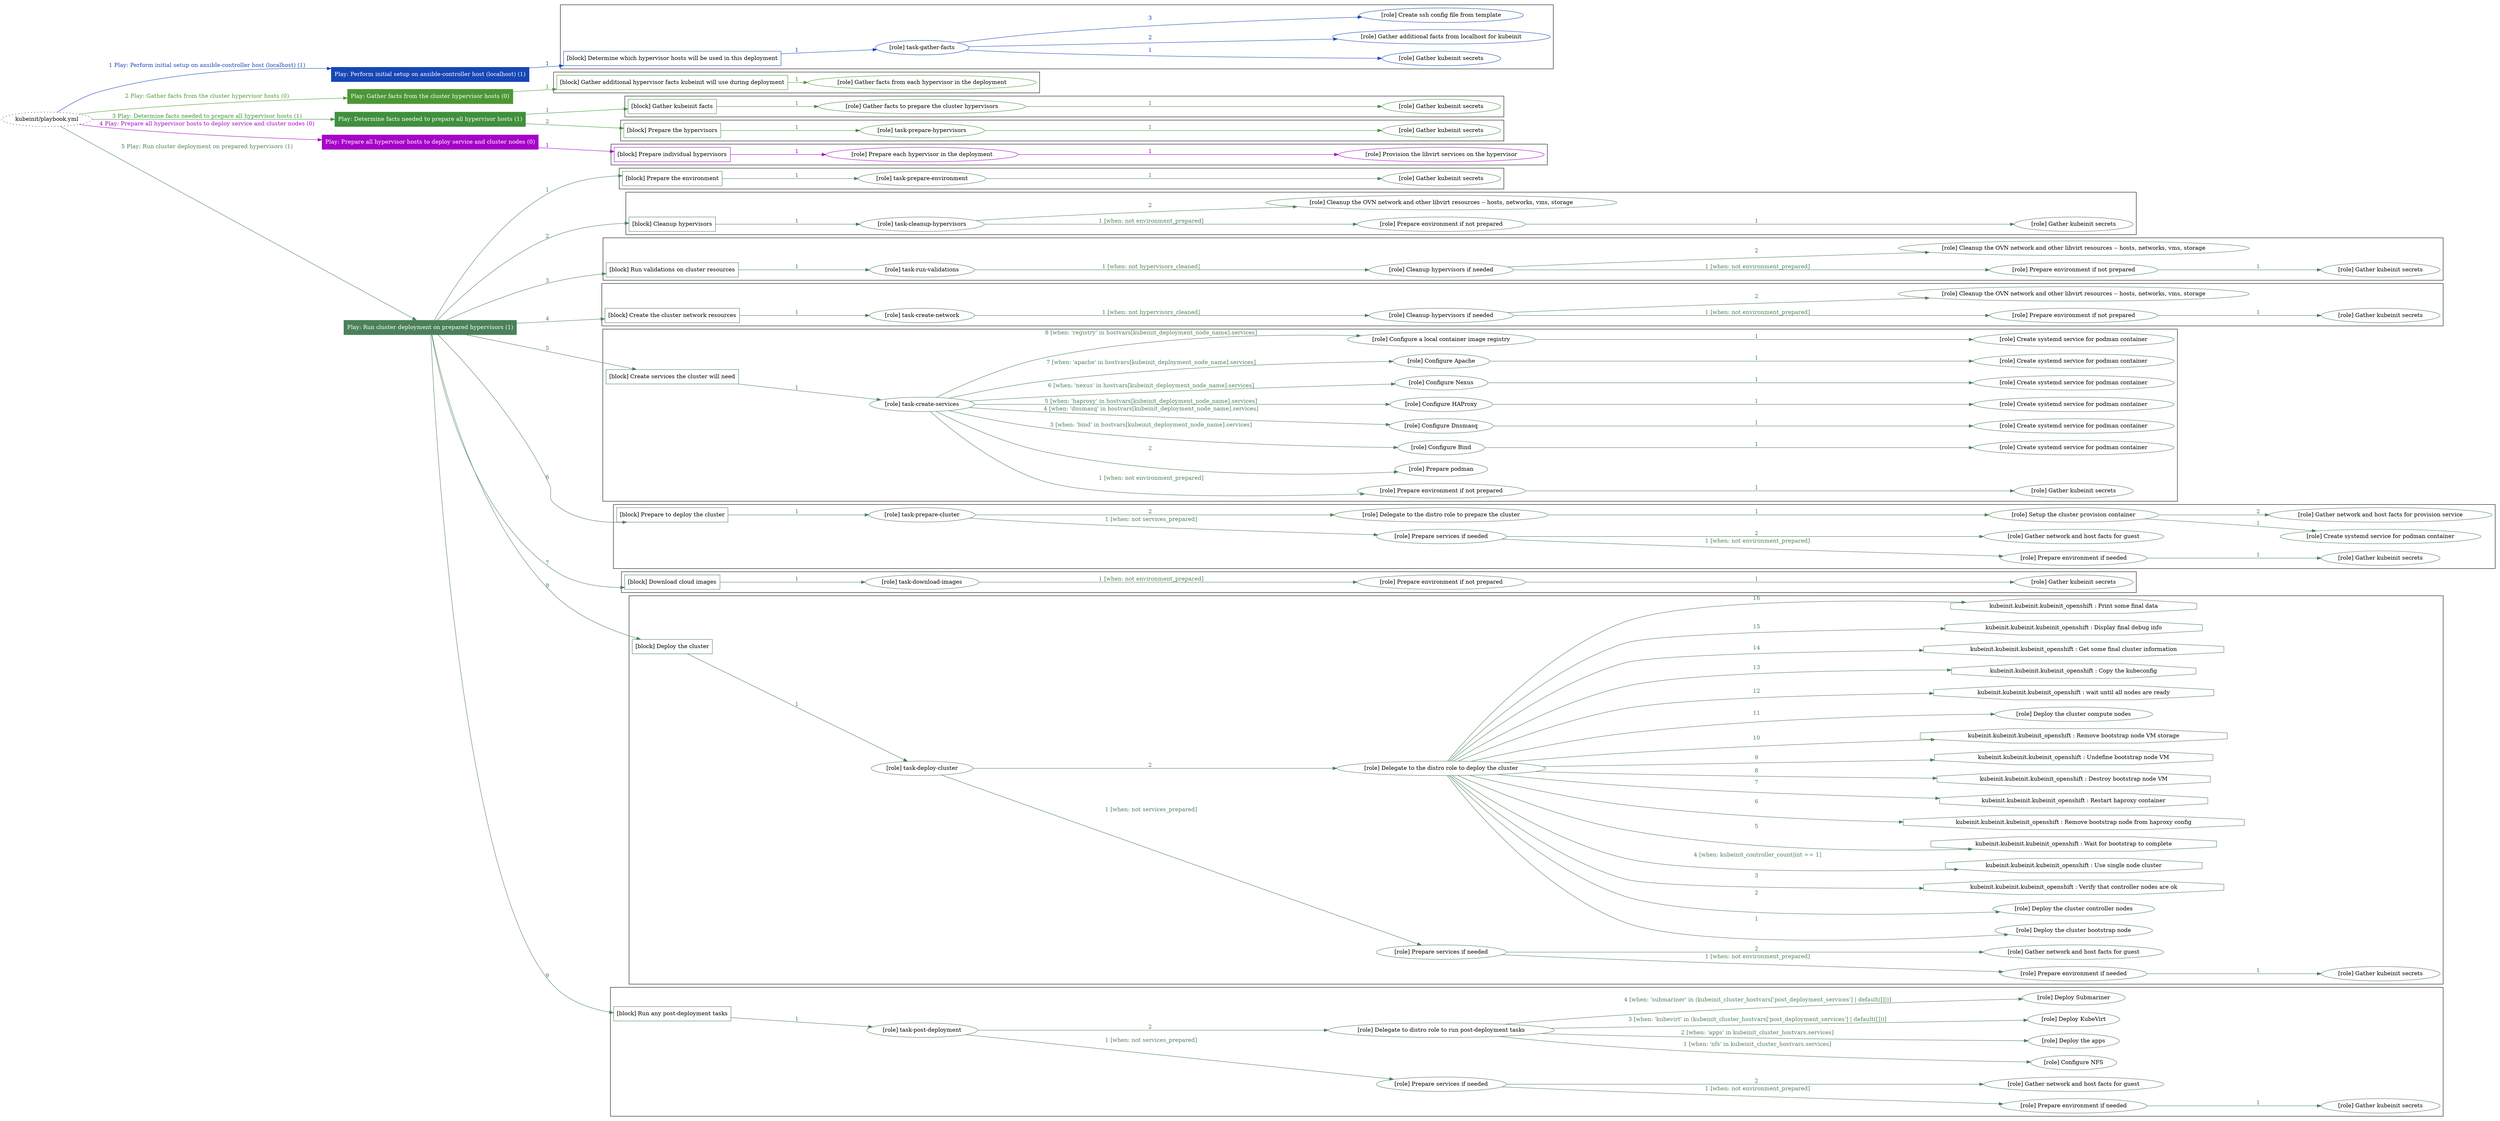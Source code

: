 digraph {
	graph [concentrate=true ordering=in rankdir=LR ratio=fill]
	edge [esep=5 sep=10]
	"kubeinit/playbook.yml" [URL="/home/runner/work/kubeinit/kubeinit/kubeinit/playbook.yml" id=playbook_614e4980 style=dotted]
	"kubeinit/playbook.yml" -> play_a4003713 [label="1 Play: Perform initial setup on ansible-controller host (localhost) (1)" color="#1647b6" fontcolor="#1647b6" id=edge_play_a4003713 labeltooltip="1 Play: Perform initial setup on ansible-controller host (localhost) (1)" tooltip="1 Play: Perform initial setup on ansible-controller host (localhost) (1)"]
	subgraph "Play: Perform initial setup on ansible-controller host (localhost) (1)" {
		play_a4003713 [label="Play: Perform initial setup on ansible-controller host (localhost) (1)" URL="/home/runner/work/kubeinit/kubeinit/kubeinit/playbook.yml" color="#1647b6" fontcolor="#ffffff" id=play_a4003713 shape=box style=filled tooltip=localhost]
		play_a4003713 -> block_942c21a1 [label=1 color="#1647b6" fontcolor="#1647b6" id=edge_block_942c21a1 labeltooltip=1 tooltip=1]
		subgraph cluster_block_942c21a1 {
			block_942c21a1 [label="[block] Determine which hypervisor hosts will be used in this deployment" URL="/home/runner/work/kubeinit/kubeinit/kubeinit/playbook.yml" color="#1647b6" id=block_942c21a1 labeltooltip="Determine which hypervisor hosts will be used in this deployment" shape=box tooltip="Determine which hypervisor hosts will be used in this deployment"]
			block_942c21a1 -> role_7b5be6fb [label="1 " color="#1647b6" fontcolor="#1647b6" id=edge_role_7b5be6fb labeltooltip="1 " tooltip="1 "]
			subgraph "task-gather-facts" {
				role_7b5be6fb [label="[role] task-gather-facts" URL="/home/runner/work/kubeinit/kubeinit/kubeinit/playbook.yml" color="#1647b6" id=role_7b5be6fb tooltip="task-gather-facts"]
				role_7b5be6fb -> role_88fcfc8d [label="1 " color="#1647b6" fontcolor="#1647b6" id=edge_role_88fcfc8d labeltooltip="1 " tooltip="1 "]
				subgraph "Gather kubeinit secrets" {
					role_88fcfc8d [label="[role] Gather kubeinit secrets" URL="/home/runner/.ansible/collections/ansible_collections/kubeinit/kubeinit/roles/kubeinit_prepare/tasks/build_hypervisors_group.yml" color="#1647b6" id=role_88fcfc8d tooltip="Gather kubeinit secrets"]
				}
				role_7b5be6fb -> role_fbfd7319 [label="2 " color="#1647b6" fontcolor="#1647b6" id=edge_role_fbfd7319 labeltooltip="2 " tooltip="2 "]
				subgraph "Gather additional facts from localhost for kubeinit" {
					role_fbfd7319 [label="[role] Gather additional facts from localhost for kubeinit" URL="/home/runner/.ansible/collections/ansible_collections/kubeinit/kubeinit/roles/kubeinit_prepare/tasks/build_hypervisors_group.yml" color="#1647b6" id=role_fbfd7319 tooltip="Gather additional facts from localhost for kubeinit"]
				}
				role_7b5be6fb -> role_6c9476dc [label="3 " color="#1647b6" fontcolor="#1647b6" id=edge_role_6c9476dc labeltooltip="3 " tooltip="3 "]
				subgraph "Create ssh config file from template" {
					role_6c9476dc [label="[role] Create ssh config file from template" URL="/home/runner/.ansible/collections/ansible_collections/kubeinit/kubeinit/roles/kubeinit_prepare/tasks/build_hypervisors_group.yml" color="#1647b6" id=role_6c9476dc tooltip="Create ssh config file from template"]
				}
			}
		}
	}
	"kubeinit/playbook.yml" -> play_392a6feb [label="2 Play: Gather facts from the cluster hypervisor hosts (0)" color="#4c9735" fontcolor="#4c9735" id=edge_play_392a6feb labeltooltip="2 Play: Gather facts from the cluster hypervisor hosts (0)" tooltip="2 Play: Gather facts from the cluster hypervisor hosts (0)"]
	subgraph "Play: Gather facts from the cluster hypervisor hosts (0)" {
		play_392a6feb [label="Play: Gather facts from the cluster hypervisor hosts (0)" URL="/home/runner/work/kubeinit/kubeinit/kubeinit/playbook.yml" color="#4c9735" fontcolor="#ffffff" id=play_392a6feb shape=box style=filled tooltip="Play: Gather facts from the cluster hypervisor hosts (0)"]
		play_392a6feb -> block_f774ff91 [label=1 color="#4c9735" fontcolor="#4c9735" id=edge_block_f774ff91 labeltooltip=1 tooltip=1]
		subgraph cluster_block_f774ff91 {
			block_f774ff91 [label="[block] Gather additional hypervisor facts kubeinit will use during deployment" URL="/home/runner/work/kubeinit/kubeinit/kubeinit/playbook.yml" color="#4c9735" id=block_f774ff91 labeltooltip="Gather additional hypervisor facts kubeinit will use during deployment" shape=box tooltip="Gather additional hypervisor facts kubeinit will use during deployment"]
			block_f774ff91 -> role_0bf565dd [label="1 " color="#4c9735" fontcolor="#4c9735" id=edge_role_0bf565dd labeltooltip="1 " tooltip="1 "]
			subgraph "Gather facts from each hypervisor in the deployment" {
				role_0bf565dd [label="[role] Gather facts from each hypervisor in the deployment" URL="/home/runner/work/kubeinit/kubeinit/kubeinit/playbook.yml" color="#4c9735" id=role_0bf565dd tooltip="Gather facts from each hypervisor in the deployment"]
			}
		}
	}
	"kubeinit/playbook.yml" -> play_66a6354a [label="3 Play: Determine facts needed to prepare all hypervisor hosts (1)" color="#40903c" fontcolor="#40903c" id=edge_play_66a6354a labeltooltip="3 Play: Determine facts needed to prepare all hypervisor hosts (1)" tooltip="3 Play: Determine facts needed to prepare all hypervisor hosts (1)"]
	subgraph "Play: Determine facts needed to prepare all hypervisor hosts (1)" {
		play_66a6354a [label="Play: Determine facts needed to prepare all hypervisor hosts (1)" URL="/home/runner/work/kubeinit/kubeinit/kubeinit/playbook.yml" color="#40903c" fontcolor="#ffffff" id=play_66a6354a shape=box style=filled tooltip=localhost]
		play_66a6354a -> block_c8ec7b38 [label=1 color="#40903c" fontcolor="#40903c" id=edge_block_c8ec7b38 labeltooltip=1 tooltip=1]
		subgraph cluster_block_c8ec7b38 {
			block_c8ec7b38 [label="[block] Gather kubeinit facts" URL="/home/runner/work/kubeinit/kubeinit/kubeinit/playbook.yml" color="#40903c" id=block_c8ec7b38 labeltooltip="Gather kubeinit facts" shape=box tooltip="Gather kubeinit facts"]
			block_c8ec7b38 -> role_6a189481 [label="1 " color="#40903c" fontcolor="#40903c" id=edge_role_6a189481 labeltooltip="1 " tooltip="1 "]
			subgraph "Gather facts to prepare the cluster hypervisors" {
				role_6a189481 [label="[role] Gather facts to prepare the cluster hypervisors" URL="/home/runner/work/kubeinit/kubeinit/kubeinit/playbook.yml" color="#40903c" id=role_6a189481 tooltip="Gather facts to prepare the cluster hypervisors"]
				role_6a189481 -> role_c6db967b [label="1 " color="#40903c" fontcolor="#40903c" id=edge_role_c6db967b labeltooltip="1 " tooltip="1 "]
				subgraph "Gather kubeinit secrets" {
					role_c6db967b [label="[role] Gather kubeinit secrets" URL="/home/runner/.ansible/collections/ansible_collections/kubeinit/kubeinit/roles/kubeinit_prepare/tasks/gather_kubeinit_facts.yml" color="#40903c" id=role_c6db967b tooltip="Gather kubeinit secrets"]
				}
			}
		}
		play_66a6354a -> block_7645238f [label=2 color="#40903c" fontcolor="#40903c" id=edge_block_7645238f labeltooltip=2 tooltip=2]
		subgraph cluster_block_7645238f {
			block_7645238f [label="[block] Prepare the hypervisors" URL="/home/runner/work/kubeinit/kubeinit/kubeinit/playbook.yml" color="#40903c" id=block_7645238f labeltooltip="Prepare the hypervisors" shape=box tooltip="Prepare the hypervisors"]
			block_7645238f -> role_fae41f40 [label="1 " color="#40903c" fontcolor="#40903c" id=edge_role_fae41f40 labeltooltip="1 " tooltip="1 "]
			subgraph "task-prepare-hypervisors" {
				role_fae41f40 [label="[role] task-prepare-hypervisors" URL="/home/runner/work/kubeinit/kubeinit/kubeinit/playbook.yml" color="#40903c" id=role_fae41f40 tooltip="task-prepare-hypervisors"]
				role_fae41f40 -> role_f9c76300 [label="1 " color="#40903c" fontcolor="#40903c" id=edge_role_f9c76300 labeltooltip="1 " tooltip="1 "]
				subgraph "Gather kubeinit secrets" {
					role_f9c76300 [label="[role] Gather kubeinit secrets" URL="/home/runner/.ansible/collections/ansible_collections/kubeinit/kubeinit/roles/kubeinit_prepare/tasks/gather_kubeinit_facts.yml" color="#40903c" id=role_f9c76300 tooltip="Gather kubeinit secrets"]
				}
			}
		}
	}
	"kubeinit/playbook.yml" -> play_5e7e55c2 [label="4 Play: Prepare all hypervisor hosts to deploy service and cluster nodes (0)" color="#a603c9" fontcolor="#a603c9" id=edge_play_5e7e55c2 labeltooltip="4 Play: Prepare all hypervisor hosts to deploy service and cluster nodes (0)" tooltip="4 Play: Prepare all hypervisor hosts to deploy service and cluster nodes (0)"]
	subgraph "Play: Prepare all hypervisor hosts to deploy service and cluster nodes (0)" {
		play_5e7e55c2 [label="Play: Prepare all hypervisor hosts to deploy service and cluster nodes (0)" URL="/home/runner/work/kubeinit/kubeinit/kubeinit/playbook.yml" color="#a603c9" fontcolor="#ffffff" id=play_5e7e55c2 shape=box style=filled tooltip="Play: Prepare all hypervisor hosts to deploy service and cluster nodes (0)"]
		play_5e7e55c2 -> block_01be7964 [label=1 color="#a603c9" fontcolor="#a603c9" id=edge_block_01be7964 labeltooltip=1 tooltip=1]
		subgraph cluster_block_01be7964 {
			block_01be7964 [label="[block] Prepare individual hypervisors" URL="/home/runner/work/kubeinit/kubeinit/kubeinit/playbook.yml" color="#a603c9" id=block_01be7964 labeltooltip="Prepare individual hypervisors" shape=box tooltip="Prepare individual hypervisors"]
			block_01be7964 -> role_9dedad8a [label="1 " color="#a603c9" fontcolor="#a603c9" id=edge_role_9dedad8a labeltooltip="1 " tooltip="1 "]
			subgraph "Prepare each hypervisor in the deployment" {
				role_9dedad8a [label="[role] Prepare each hypervisor in the deployment" URL="/home/runner/work/kubeinit/kubeinit/kubeinit/playbook.yml" color="#a603c9" id=role_9dedad8a tooltip="Prepare each hypervisor in the deployment"]
				role_9dedad8a -> role_991a6306 [label="1 " color="#a603c9" fontcolor="#a603c9" id=edge_role_991a6306 labeltooltip="1 " tooltip="1 "]
				subgraph "Provision the libvirt services on the hypervisor" {
					role_991a6306 [label="[role] Provision the libvirt services on the hypervisor" URL="/home/runner/.ansible/collections/ansible_collections/kubeinit/kubeinit/roles/kubeinit_prepare/tasks/prepare_hypervisor.yml" color="#a603c9" id=role_991a6306 tooltip="Provision the libvirt services on the hypervisor"]
				}
			}
		}
	}
	"kubeinit/playbook.yml" -> play_d658fcbd [label="5 Play: Run cluster deployment on prepared hypervisors (1)" color="#4b8159" fontcolor="#4b8159" id=edge_play_d658fcbd labeltooltip="5 Play: Run cluster deployment on prepared hypervisors (1)" tooltip="5 Play: Run cluster deployment on prepared hypervisors (1)"]
	subgraph "Play: Run cluster deployment on prepared hypervisors (1)" {
		play_d658fcbd [label="Play: Run cluster deployment on prepared hypervisors (1)" URL="/home/runner/work/kubeinit/kubeinit/kubeinit/playbook.yml" color="#4b8159" fontcolor="#ffffff" id=play_d658fcbd shape=box style=filled tooltip=localhost]
		play_d658fcbd -> block_378fac07 [label=1 color="#4b8159" fontcolor="#4b8159" id=edge_block_378fac07 labeltooltip=1 tooltip=1]
		subgraph cluster_block_378fac07 {
			block_378fac07 [label="[block] Prepare the environment" URL="/home/runner/work/kubeinit/kubeinit/kubeinit/playbook.yml" color="#4b8159" id=block_378fac07 labeltooltip="Prepare the environment" shape=box tooltip="Prepare the environment"]
			block_378fac07 -> role_a0bce229 [label="1 " color="#4b8159" fontcolor="#4b8159" id=edge_role_a0bce229 labeltooltip="1 " tooltip="1 "]
			subgraph "task-prepare-environment" {
				role_a0bce229 [label="[role] task-prepare-environment" URL="/home/runner/work/kubeinit/kubeinit/kubeinit/playbook.yml" color="#4b8159" id=role_a0bce229 tooltip="task-prepare-environment"]
				role_a0bce229 -> role_1ef0dce2 [label="1 " color="#4b8159" fontcolor="#4b8159" id=edge_role_1ef0dce2 labeltooltip="1 " tooltip="1 "]
				subgraph "Gather kubeinit secrets" {
					role_1ef0dce2 [label="[role] Gather kubeinit secrets" URL="/home/runner/.ansible/collections/ansible_collections/kubeinit/kubeinit/roles/kubeinit_prepare/tasks/gather_kubeinit_facts.yml" color="#4b8159" id=role_1ef0dce2 tooltip="Gather kubeinit secrets"]
				}
			}
		}
		play_d658fcbd -> block_3ec95a6a [label=2 color="#4b8159" fontcolor="#4b8159" id=edge_block_3ec95a6a labeltooltip=2 tooltip=2]
		subgraph cluster_block_3ec95a6a {
			block_3ec95a6a [label="[block] Cleanup hypervisors" URL="/home/runner/work/kubeinit/kubeinit/kubeinit/playbook.yml" color="#4b8159" id=block_3ec95a6a labeltooltip="Cleanup hypervisors" shape=box tooltip="Cleanup hypervisors"]
			block_3ec95a6a -> role_3349978e [label="1 " color="#4b8159" fontcolor="#4b8159" id=edge_role_3349978e labeltooltip="1 " tooltip="1 "]
			subgraph "task-cleanup-hypervisors" {
				role_3349978e [label="[role] task-cleanup-hypervisors" URL="/home/runner/work/kubeinit/kubeinit/kubeinit/playbook.yml" color="#4b8159" id=role_3349978e tooltip="task-cleanup-hypervisors"]
				role_3349978e -> role_9e9402d7 [label="1 [when: not environment_prepared]" color="#4b8159" fontcolor="#4b8159" id=edge_role_9e9402d7 labeltooltip="1 [when: not environment_prepared]" tooltip="1 [when: not environment_prepared]"]
				subgraph "Prepare environment if not prepared" {
					role_9e9402d7 [label="[role] Prepare environment if not prepared" URL="/home/runner/.ansible/collections/ansible_collections/kubeinit/kubeinit/roles/kubeinit_prepare/tasks/cleanup_hypervisors.yml" color="#4b8159" id=role_9e9402d7 tooltip="Prepare environment if not prepared"]
					role_9e9402d7 -> role_accdd548 [label="1 " color="#4b8159" fontcolor="#4b8159" id=edge_role_accdd548 labeltooltip="1 " tooltip="1 "]
					subgraph "Gather kubeinit secrets" {
						role_accdd548 [label="[role] Gather kubeinit secrets" URL="/home/runner/.ansible/collections/ansible_collections/kubeinit/kubeinit/roles/kubeinit_prepare/tasks/gather_kubeinit_facts.yml" color="#4b8159" id=role_accdd548 tooltip="Gather kubeinit secrets"]
					}
				}
				role_3349978e -> role_faab97e5 [label="2 " color="#4b8159" fontcolor="#4b8159" id=edge_role_faab97e5 labeltooltip="2 " tooltip="2 "]
				subgraph "Cleanup the OVN network and other libvirt resources -- hosts, networks, vms, storage" {
					role_faab97e5 [label="[role] Cleanup the OVN network and other libvirt resources -- hosts, networks, vms, storage" URL="/home/runner/.ansible/collections/ansible_collections/kubeinit/kubeinit/roles/kubeinit_prepare/tasks/cleanup_hypervisors.yml" color="#4b8159" id=role_faab97e5 tooltip="Cleanup the OVN network and other libvirt resources -- hosts, networks, vms, storage"]
				}
			}
		}
		play_d658fcbd -> block_854bfedf [label=3 color="#4b8159" fontcolor="#4b8159" id=edge_block_854bfedf labeltooltip=3 tooltip=3]
		subgraph cluster_block_854bfedf {
			block_854bfedf [label="[block] Run validations on cluster resources" URL="/home/runner/work/kubeinit/kubeinit/kubeinit/playbook.yml" color="#4b8159" id=block_854bfedf labeltooltip="Run validations on cluster resources" shape=box tooltip="Run validations on cluster resources"]
			block_854bfedf -> role_9305248b [label="1 " color="#4b8159" fontcolor="#4b8159" id=edge_role_9305248b labeltooltip="1 " tooltip="1 "]
			subgraph "task-run-validations" {
				role_9305248b [label="[role] task-run-validations" URL="/home/runner/work/kubeinit/kubeinit/kubeinit/playbook.yml" color="#4b8159" id=role_9305248b tooltip="task-run-validations"]
				role_9305248b -> role_a444c85d [label="1 [when: not hypervisors_cleaned]" color="#4b8159" fontcolor="#4b8159" id=edge_role_a444c85d labeltooltip="1 [when: not hypervisors_cleaned]" tooltip="1 [when: not hypervisors_cleaned]"]
				subgraph "Cleanup hypervisors if needed" {
					role_a444c85d [label="[role] Cleanup hypervisors if needed" URL="/home/runner/.ansible/collections/ansible_collections/kubeinit/kubeinit/roles/kubeinit_validations/tasks/main.yml" color="#4b8159" id=role_a444c85d tooltip="Cleanup hypervisors if needed"]
					role_a444c85d -> role_5c244ad9 [label="1 [when: not environment_prepared]" color="#4b8159" fontcolor="#4b8159" id=edge_role_5c244ad9 labeltooltip="1 [when: not environment_prepared]" tooltip="1 [when: not environment_prepared]"]
					subgraph "Prepare environment if not prepared" {
						role_5c244ad9 [label="[role] Prepare environment if not prepared" URL="/home/runner/.ansible/collections/ansible_collections/kubeinit/kubeinit/roles/kubeinit_prepare/tasks/cleanup_hypervisors.yml" color="#4b8159" id=role_5c244ad9 tooltip="Prepare environment if not prepared"]
						role_5c244ad9 -> role_4a3d4bd0 [label="1 " color="#4b8159" fontcolor="#4b8159" id=edge_role_4a3d4bd0 labeltooltip="1 " tooltip="1 "]
						subgraph "Gather kubeinit secrets" {
							role_4a3d4bd0 [label="[role] Gather kubeinit secrets" URL="/home/runner/.ansible/collections/ansible_collections/kubeinit/kubeinit/roles/kubeinit_prepare/tasks/gather_kubeinit_facts.yml" color="#4b8159" id=role_4a3d4bd0 tooltip="Gather kubeinit secrets"]
						}
					}
					role_a444c85d -> role_9d6fe92b [label="2 " color="#4b8159" fontcolor="#4b8159" id=edge_role_9d6fe92b labeltooltip="2 " tooltip="2 "]
					subgraph "Cleanup the OVN network and other libvirt resources -- hosts, networks, vms, storage" {
						role_9d6fe92b [label="[role] Cleanup the OVN network and other libvirt resources -- hosts, networks, vms, storage" URL="/home/runner/.ansible/collections/ansible_collections/kubeinit/kubeinit/roles/kubeinit_prepare/tasks/cleanup_hypervisors.yml" color="#4b8159" id=role_9d6fe92b tooltip="Cleanup the OVN network and other libvirt resources -- hosts, networks, vms, storage"]
					}
				}
			}
		}
		play_d658fcbd -> block_abac3ef4 [label=4 color="#4b8159" fontcolor="#4b8159" id=edge_block_abac3ef4 labeltooltip=4 tooltip=4]
		subgraph cluster_block_abac3ef4 {
			block_abac3ef4 [label="[block] Create the cluster network resources" URL="/home/runner/work/kubeinit/kubeinit/kubeinit/playbook.yml" color="#4b8159" id=block_abac3ef4 labeltooltip="Create the cluster network resources" shape=box tooltip="Create the cluster network resources"]
			block_abac3ef4 -> role_f3119b8c [label="1 " color="#4b8159" fontcolor="#4b8159" id=edge_role_f3119b8c labeltooltip="1 " tooltip="1 "]
			subgraph "task-create-network" {
				role_f3119b8c [label="[role] task-create-network" URL="/home/runner/work/kubeinit/kubeinit/kubeinit/playbook.yml" color="#4b8159" id=role_f3119b8c tooltip="task-create-network"]
				role_f3119b8c -> role_c4effe06 [label="1 [when: not hypervisors_cleaned]" color="#4b8159" fontcolor="#4b8159" id=edge_role_c4effe06 labeltooltip="1 [when: not hypervisors_cleaned]" tooltip="1 [when: not hypervisors_cleaned]"]
				subgraph "Cleanup hypervisors if needed" {
					role_c4effe06 [label="[role] Cleanup hypervisors if needed" URL="/home/runner/.ansible/collections/ansible_collections/kubeinit/kubeinit/roles/kubeinit_libvirt/tasks/create_network.yml" color="#4b8159" id=role_c4effe06 tooltip="Cleanup hypervisors if needed"]
					role_c4effe06 -> role_faf2de53 [label="1 [when: not environment_prepared]" color="#4b8159" fontcolor="#4b8159" id=edge_role_faf2de53 labeltooltip="1 [when: not environment_prepared]" tooltip="1 [when: not environment_prepared]"]
					subgraph "Prepare environment if not prepared" {
						role_faf2de53 [label="[role] Prepare environment if not prepared" URL="/home/runner/.ansible/collections/ansible_collections/kubeinit/kubeinit/roles/kubeinit_prepare/tasks/cleanup_hypervisors.yml" color="#4b8159" id=role_faf2de53 tooltip="Prepare environment if not prepared"]
						role_faf2de53 -> role_993fe1f9 [label="1 " color="#4b8159" fontcolor="#4b8159" id=edge_role_993fe1f9 labeltooltip="1 " tooltip="1 "]
						subgraph "Gather kubeinit secrets" {
							role_993fe1f9 [label="[role] Gather kubeinit secrets" URL="/home/runner/.ansible/collections/ansible_collections/kubeinit/kubeinit/roles/kubeinit_prepare/tasks/gather_kubeinit_facts.yml" color="#4b8159" id=role_993fe1f9 tooltip="Gather kubeinit secrets"]
						}
					}
					role_c4effe06 -> role_3178618f [label="2 " color="#4b8159" fontcolor="#4b8159" id=edge_role_3178618f labeltooltip="2 " tooltip="2 "]
					subgraph "Cleanup the OVN network and other libvirt resources -- hosts, networks, vms, storage" {
						role_3178618f [label="[role] Cleanup the OVN network and other libvirt resources -- hosts, networks, vms, storage" URL="/home/runner/.ansible/collections/ansible_collections/kubeinit/kubeinit/roles/kubeinit_prepare/tasks/cleanup_hypervisors.yml" color="#4b8159" id=role_3178618f tooltip="Cleanup the OVN network and other libvirt resources -- hosts, networks, vms, storage"]
					}
				}
			}
		}
		play_d658fcbd -> block_4ff4f573 [label=5 color="#4b8159" fontcolor="#4b8159" id=edge_block_4ff4f573 labeltooltip=5 tooltip=5]
		subgraph cluster_block_4ff4f573 {
			block_4ff4f573 [label="[block] Create services the cluster will need" URL="/home/runner/work/kubeinit/kubeinit/kubeinit/playbook.yml" color="#4b8159" id=block_4ff4f573 labeltooltip="Create services the cluster will need" shape=box tooltip="Create services the cluster will need"]
			block_4ff4f573 -> role_d63a00e1 [label="1 " color="#4b8159" fontcolor="#4b8159" id=edge_role_d63a00e1 labeltooltip="1 " tooltip="1 "]
			subgraph "task-create-services" {
				role_d63a00e1 [label="[role] task-create-services" URL="/home/runner/work/kubeinit/kubeinit/kubeinit/playbook.yml" color="#4b8159" id=role_d63a00e1 tooltip="task-create-services"]
				role_d63a00e1 -> role_aa6cf4d3 [label="1 [when: not environment_prepared]" color="#4b8159" fontcolor="#4b8159" id=edge_role_aa6cf4d3 labeltooltip="1 [when: not environment_prepared]" tooltip="1 [when: not environment_prepared]"]
				subgraph "Prepare environment if not prepared" {
					role_aa6cf4d3 [label="[role] Prepare environment if not prepared" URL="/home/runner/.ansible/collections/ansible_collections/kubeinit/kubeinit/roles/kubeinit_services/tasks/main.yml" color="#4b8159" id=role_aa6cf4d3 tooltip="Prepare environment if not prepared"]
					role_aa6cf4d3 -> role_de6f4d0c [label="1 " color="#4b8159" fontcolor="#4b8159" id=edge_role_de6f4d0c labeltooltip="1 " tooltip="1 "]
					subgraph "Gather kubeinit secrets" {
						role_de6f4d0c [label="[role] Gather kubeinit secrets" URL="/home/runner/.ansible/collections/ansible_collections/kubeinit/kubeinit/roles/kubeinit_prepare/tasks/gather_kubeinit_facts.yml" color="#4b8159" id=role_de6f4d0c tooltip="Gather kubeinit secrets"]
					}
				}
				role_d63a00e1 -> role_b7e14f62 [label="2 " color="#4b8159" fontcolor="#4b8159" id=edge_role_b7e14f62 labeltooltip="2 " tooltip="2 "]
				subgraph "Prepare podman" {
					role_b7e14f62 [label="[role] Prepare podman" URL="/home/runner/.ansible/collections/ansible_collections/kubeinit/kubeinit/roles/kubeinit_services/tasks/00_create_service_pod.yml" color="#4b8159" id=role_b7e14f62 tooltip="Prepare podman"]
				}
				role_d63a00e1 -> role_044c6454 [label="3 [when: 'bind' in hostvars[kubeinit_deployment_node_name].services]" color="#4b8159" fontcolor="#4b8159" id=edge_role_044c6454 labeltooltip="3 [when: 'bind' in hostvars[kubeinit_deployment_node_name].services]" tooltip="3 [when: 'bind' in hostvars[kubeinit_deployment_node_name].services]"]
				subgraph "Configure Bind" {
					role_044c6454 [label="[role] Configure Bind" URL="/home/runner/.ansible/collections/ansible_collections/kubeinit/kubeinit/roles/kubeinit_services/tasks/start_services_containers.yml" color="#4b8159" id=role_044c6454 tooltip="Configure Bind"]
					role_044c6454 -> role_f8cffb77 [label="1 " color="#4b8159" fontcolor="#4b8159" id=edge_role_f8cffb77 labeltooltip="1 " tooltip="1 "]
					subgraph "Create systemd service for podman container" {
						role_f8cffb77 [label="[role] Create systemd service for podman container" URL="/home/runner/.ansible/collections/ansible_collections/kubeinit/kubeinit/roles/kubeinit_bind/tasks/main.yml" color="#4b8159" id=role_f8cffb77 tooltip="Create systemd service for podman container"]
					}
				}
				role_d63a00e1 -> role_d072cd36 [label="4 [when: 'dnsmasq' in hostvars[kubeinit_deployment_node_name].services]" color="#4b8159" fontcolor="#4b8159" id=edge_role_d072cd36 labeltooltip="4 [when: 'dnsmasq' in hostvars[kubeinit_deployment_node_name].services]" tooltip="4 [when: 'dnsmasq' in hostvars[kubeinit_deployment_node_name].services]"]
				subgraph "Configure Dnsmasq" {
					role_d072cd36 [label="[role] Configure Dnsmasq" URL="/home/runner/.ansible/collections/ansible_collections/kubeinit/kubeinit/roles/kubeinit_services/tasks/start_services_containers.yml" color="#4b8159" id=role_d072cd36 tooltip="Configure Dnsmasq"]
					role_d072cd36 -> role_286003bb [label="1 " color="#4b8159" fontcolor="#4b8159" id=edge_role_286003bb labeltooltip="1 " tooltip="1 "]
					subgraph "Create systemd service for podman container" {
						role_286003bb [label="[role] Create systemd service for podman container" URL="/home/runner/.ansible/collections/ansible_collections/kubeinit/kubeinit/roles/kubeinit_dnsmasq/tasks/main.yml" color="#4b8159" id=role_286003bb tooltip="Create systemd service for podman container"]
					}
				}
				role_d63a00e1 -> role_653c1f67 [label="5 [when: 'haproxy' in hostvars[kubeinit_deployment_node_name].services]" color="#4b8159" fontcolor="#4b8159" id=edge_role_653c1f67 labeltooltip="5 [when: 'haproxy' in hostvars[kubeinit_deployment_node_name].services]" tooltip="5 [when: 'haproxy' in hostvars[kubeinit_deployment_node_name].services]"]
				subgraph "Configure HAProxy" {
					role_653c1f67 [label="[role] Configure HAProxy" URL="/home/runner/.ansible/collections/ansible_collections/kubeinit/kubeinit/roles/kubeinit_services/tasks/start_services_containers.yml" color="#4b8159" id=role_653c1f67 tooltip="Configure HAProxy"]
					role_653c1f67 -> role_0d2cf374 [label="1 " color="#4b8159" fontcolor="#4b8159" id=edge_role_0d2cf374 labeltooltip="1 " tooltip="1 "]
					subgraph "Create systemd service for podman container" {
						role_0d2cf374 [label="[role] Create systemd service for podman container" URL="/home/runner/.ansible/collections/ansible_collections/kubeinit/kubeinit/roles/kubeinit_haproxy/tasks/main.yml" color="#4b8159" id=role_0d2cf374 tooltip="Create systemd service for podman container"]
					}
				}
				role_d63a00e1 -> role_c0ae6e38 [label="6 [when: 'nexus' in hostvars[kubeinit_deployment_node_name].services]" color="#4b8159" fontcolor="#4b8159" id=edge_role_c0ae6e38 labeltooltip="6 [when: 'nexus' in hostvars[kubeinit_deployment_node_name].services]" tooltip="6 [when: 'nexus' in hostvars[kubeinit_deployment_node_name].services]"]
				subgraph "Configure Nexus" {
					role_c0ae6e38 [label="[role] Configure Nexus" URL="/home/runner/.ansible/collections/ansible_collections/kubeinit/kubeinit/roles/kubeinit_services/tasks/start_services_containers.yml" color="#4b8159" id=role_c0ae6e38 tooltip="Configure Nexus"]
					role_c0ae6e38 -> role_fc565cb2 [label="1 " color="#4b8159" fontcolor="#4b8159" id=edge_role_fc565cb2 labeltooltip="1 " tooltip="1 "]
					subgraph "Create systemd service for podman container" {
						role_fc565cb2 [label="[role] Create systemd service for podman container" URL="/home/runner/.ansible/collections/ansible_collections/kubeinit/kubeinit/roles/kubeinit_nexus/tasks/main.yml" color="#4b8159" id=role_fc565cb2 tooltip="Create systemd service for podman container"]
					}
				}
				role_d63a00e1 -> role_6efde5a5 [label="7 [when: 'apache' in hostvars[kubeinit_deployment_node_name].services]" color="#4b8159" fontcolor="#4b8159" id=edge_role_6efde5a5 labeltooltip="7 [when: 'apache' in hostvars[kubeinit_deployment_node_name].services]" tooltip="7 [when: 'apache' in hostvars[kubeinit_deployment_node_name].services]"]
				subgraph "Configure Apache" {
					role_6efde5a5 [label="[role] Configure Apache" URL="/home/runner/.ansible/collections/ansible_collections/kubeinit/kubeinit/roles/kubeinit_services/tasks/start_services_containers.yml" color="#4b8159" id=role_6efde5a5 tooltip="Configure Apache"]
					role_6efde5a5 -> role_e6004f54 [label="1 " color="#4b8159" fontcolor="#4b8159" id=edge_role_e6004f54 labeltooltip="1 " tooltip="1 "]
					subgraph "Create systemd service for podman container" {
						role_e6004f54 [label="[role] Create systemd service for podman container" URL="/home/runner/.ansible/collections/ansible_collections/kubeinit/kubeinit/roles/kubeinit_apache/tasks/main.yml" color="#4b8159" id=role_e6004f54 tooltip="Create systemd service for podman container"]
					}
				}
				role_d63a00e1 -> role_b0dafbc8 [label="8 [when: 'registry' in hostvars[kubeinit_deployment_node_name].services]" color="#4b8159" fontcolor="#4b8159" id=edge_role_b0dafbc8 labeltooltip="8 [when: 'registry' in hostvars[kubeinit_deployment_node_name].services]" tooltip="8 [when: 'registry' in hostvars[kubeinit_deployment_node_name].services]"]
				subgraph "Configure a local container image registry" {
					role_b0dafbc8 [label="[role] Configure a local container image registry" URL="/home/runner/.ansible/collections/ansible_collections/kubeinit/kubeinit/roles/kubeinit_services/tasks/start_services_containers.yml" color="#4b8159" id=role_b0dafbc8 tooltip="Configure a local container image registry"]
					role_b0dafbc8 -> role_f1dff1c5 [label="1 " color="#4b8159" fontcolor="#4b8159" id=edge_role_f1dff1c5 labeltooltip="1 " tooltip="1 "]
					subgraph "Create systemd service for podman container" {
						role_f1dff1c5 [label="[role] Create systemd service for podman container" URL="/home/runner/.ansible/collections/ansible_collections/kubeinit/kubeinit/roles/kubeinit_registry/tasks/main.yml" color="#4b8159" id=role_f1dff1c5 tooltip="Create systemd service for podman container"]
					}
				}
			}
		}
		play_d658fcbd -> block_318dfc32 [label=6 color="#4b8159" fontcolor="#4b8159" id=edge_block_318dfc32 labeltooltip=6 tooltip=6]
		subgraph cluster_block_318dfc32 {
			block_318dfc32 [label="[block] Prepare to deploy the cluster" URL="/home/runner/work/kubeinit/kubeinit/kubeinit/playbook.yml" color="#4b8159" id=block_318dfc32 labeltooltip="Prepare to deploy the cluster" shape=box tooltip="Prepare to deploy the cluster"]
			block_318dfc32 -> role_cfbb4002 [label="1 " color="#4b8159" fontcolor="#4b8159" id=edge_role_cfbb4002 labeltooltip="1 " tooltip="1 "]
			subgraph "task-prepare-cluster" {
				role_cfbb4002 [label="[role] task-prepare-cluster" URL="/home/runner/work/kubeinit/kubeinit/kubeinit/playbook.yml" color="#4b8159" id=role_cfbb4002 tooltip="task-prepare-cluster"]
				role_cfbb4002 -> role_3b1dfeaa [label="1 [when: not services_prepared]" color="#4b8159" fontcolor="#4b8159" id=edge_role_3b1dfeaa labeltooltip="1 [when: not services_prepared]" tooltip="1 [when: not services_prepared]"]
				subgraph "Prepare services if needed" {
					role_3b1dfeaa [label="[role] Prepare services if needed" URL="/home/runner/.ansible/collections/ansible_collections/kubeinit/kubeinit/roles/kubeinit_prepare/tasks/prepare_cluster.yml" color="#4b8159" id=role_3b1dfeaa tooltip="Prepare services if needed"]
					role_3b1dfeaa -> role_8bdb4f9f [label="1 [when: not environment_prepared]" color="#4b8159" fontcolor="#4b8159" id=edge_role_8bdb4f9f labeltooltip="1 [when: not environment_prepared]" tooltip="1 [when: not environment_prepared]"]
					subgraph "Prepare environment if needed" {
						role_8bdb4f9f [label="[role] Prepare environment if needed" URL="/home/runner/.ansible/collections/ansible_collections/kubeinit/kubeinit/roles/kubeinit_services/tasks/prepare_services.yml" color="#4b8159" id=role_8bdb4f9f tooltip="Prepare environment if needed"]
						role_8bdb4f9f -> role_435604ff [label="1 " color="#4b8159" fontcolor="#4b8159" id=edge_role_435604ff labeltooltip="1 " tooltip="1 "]
						subgraph "Gather kubeinit secrets" {
							role_435604ff [label="[role] Gather kubeinit secrets" URL="/home/runner/.ansible/collections/ansible_collections/kubeinit/kubeinit/roles/kubeinit_prepare/tasks/gather_kubeinit_facts.yml" color="#4b8159" id=role_435604ff tooltip="Gather kubeinit secrets"]
						}
					}
					role_3b1dfeaa -> role_8e7afff6 [label="2 " color="#4b8159" fontcolor="#4b8159" id=edge_role_8e7afff6 labeltooltip="2 " tooltip="2 "]
					subgraph "Gather network and host facts for guest" {
						role_8e7afff6 [label="[role] Gather network and host facts for guest" URL="/home/runner/.ansible/collections/ansible_collections/kubeinit/kubeinit/roles/kubeinit_services/tasks/prepare_services.yml" color="#4b8159" id=role_8e7afff6 tooltip="Gather network and host facts for guest"]
					}
				}
				role_cfbb4002 -> role_6277df80 [label="2 " color="#4b8159" fontcolor="#4b8159" id=edge_role_6277df80 labeltooltip="2 " tooltip="2 "]
				subgraph "Delegate to the distro role to prepare the cluster" {
					role_6277df80 [label="[role] Delegate to the distro role to prepare the cluster" URL="/home/runner/.ansible/collections/ansible_collections/kubeinit/kubeinit/roles/kubeinit_prepare/tasks/prepare_cluster.yml" color="#4b8159" id=role_6277df80 tooltip="Delegate to the distro role to prepare the cluster"]
					role_6277df80 -> role_b4755077 [label="1 " color="#4b8159" fontcolor="#4b8159" id=edge_role_b4755077 labeltooltip="1 " tooltip="1 "]
					subgraph "Setup the cluster provision container" {
						role_b4755077 [label="[role] Setup the cluster provision container" URL="/home/runner/.ansible/collections/ansible_collections/kubeinit/kubeinit/roles/kubeinit_openshift/tasks/prepare_cluster.yml" color="#4b8159" id=role_b4755077 tooltip="Setup the cluster provision container"]
						role_b4755077 -> role_d332d2d3 [label="1 " color="#4b8159" fontcolor="#4b8159" id=edge_role_d332d2d3 labeltooltip="1 " tooltip="1 "]
						subgraph "Create systemd service for podman container" {
							role_d332d2d3 [label="[role] Create systemd service for podman container" URL="/home/runner/.ansible/collections/ansible_collections/kubeinit/kubeinit/roles/kubeinit_services/tasks/create_provision_container.yml" color="#4b8159" id=role_d332d2d3 tooltip="Create systemd service for podman container"]
						}
						role_b4755077 -> role_c72690c2 [label="2 " color="#4b8159" fontcolor="#4b8159" id=edge_role_c72690c2 labeltooltip="2 " tooltip="2 "]
						subgraph "Gather network and host facts for provision service" {
							role_c72690c2 [label="[role] Gather network and host facts for provision service" URL="/home/runner/.ansible/collections/ansible_collections/kubeinit/kubeinit/roles/kubeinit_services/tasks/create_provision_container.yml" color="#4b8159" id=role_c72690c2 tooltip="Gather network and host facts for provision service"]
						}
					}
				}
			}
		}
		play_d658fcbd -> block_414e65b4 [label=7 color="#4b8159" fontcolor="#4b8159" id=edge_block_414e65b4 labeltooltip=7 tooltip=7]
		subgraph cluster_block_414e65b4 {
			block_414e65b4 [label="[block] Download cloud images" URL="/home/runner/work/kubeinit/kubeinit/kubeinit/playbook.yml" color="#4b8159" id=block_414e65b4 labeltooltip="Download cloud images" shape=box tooltip="Download cloud images"]
			block_414e65b4 -> role_466d11b5 [label="1 " color="#4b8159" fontcolor="#4b8159" id=edge_role_466d11b5 labeltooltip="1 " tooltip="1 "]
			subgraph "task-download-images" {
				role_466d11b5 [label="[role] task-download-images" URL="/home/runner/work/kubeinit/kubeinit/kubeinit/playbook.yml" color="#4b8159" id=role_466d11b5 tooltip="task-download-images"]
				role_466d11b5 -> role_c861a27e [label="1 [when: not environment_prepared]" color="#4b8159" fontcolor="#4b8159" id=edge_role_c861a27e labeltooltip="1 [when: not environment_prepared]" tooltip="1 [when: not environment_prepared]"]
				subgraph "Prepare environment if not prepared" {
					role_c861a27e [label="[role] Prepare environment if not prepared" URL="/home/runner/.ansible/collections/ansible_collections/kubeinit/kubeinit/roles/kubeinit_libvirt/tasks/download_cloud_images.yml" color="#4b8159" id=role_c861a27e tooltip="Prepare environment if not prepared"]
					role_c861a27e -> role_64680f44 [label="1 " color="#4b8159" fontcolor="#4b8159" id=edge_role_64680f44 labeltooltip="1 " tooltip="1 "]
					subgraph "Gather kubeinit secrets" {
						role_64680f44 [label="[role] Gather kubeinit secrets" URL="/home/runner/.ansible/collections/ansible_collections/kubeinit/kubeinit/roles/kubeinit_prepare/tasks/gather_kubeinit_facts.yml" color="#4b8159" id=role_64680f44 tooltip="Gather kubeinit secrets"]
					}
				}
			}
		}
		play_d658fcbd -> block_3f853b37 [label=8 color="#4b8159" fontcolor="#4b8159" id=edge_block_3f853b37 labeltooltip=8 tooltip=8]
		subgraph cluster_block_3f853b37 {
			block_3f853b37 [label="[block] Deploy the cluster" URL="/home/runner/work/kubeinit/kubeinit/kubeinit/playbook.yml" color="#4b8159" id=block_3f853b37 labeltooltip="Deploy the cluster" shape=box tooltip="Deploy the cluster"]
			block_3f853b37 -> role_14725e0f [label="1 " color="#4b8159" fontcolor="#4b8159" id=edge_role_14725e0f labeltooltip="1 " tooltip="1 "]
			subgraph "task-deploy-cluster" {
				role_14725e0f [label="[role] task-deploy-cluster" URL="/home/runner/work/kubeinit/kubeinit/kubeinit/playbook.yml" color="#4b8159" id=role_14725e0f tooltip="task-deploy-cluster"]
				role_14725e0f -> role_f89860a6 [label="1 [when: not services_prepared]" color="#4b8159" fontcolor="#4b8159" id=edge_role_f89860a6 labeltooltip="1 [when: not services_prepared]" tooltip="1 [when: not services_prepared]"]
				subgraph "Prepare services if needed" {
					role_f89860a6 [label="[role] Prepare services if needed" URL="/home/runner/.ansible/collections/ansible_collections/kubeinit/kubeinit/roles/kubeinit_prepare/tasks/deploy_cluster.yml" color="#4b8159" id=role_f89860a6 tooltip="Prepare services if needed"]
					role_f89860a6 -> role_1ba4f090 [label="1 [when: not environment_prepared]" color="#4b8159" fontcolor="#4b8159" id=edge_role_1ba4f090 labeltooltip="1 [when: not environment_prepared]" tooltip="1 [when: not environment_prepared]"]
					subgraph "Prepare environment if needed" {
						role_1ba4f090 [label="[role] Prepare environment if needed" URL="/home/runner/.ansible/collections/ansible_collections/kubeinit/kubeinit/roles/kubeinit_services/tasks/prepare_services.yml" color="#4b8159" id=role_1ba4f090 tooltip="Prepare environment if needed"]
						role_1ba4f090 -> role_766c7813 [label="1 " color="#4b8159" fontcolor="#4b8159" id=edge_role_766c7813 labeltooltip="1 " tooltip="1 "]
						subgraph "Gather kubeinit secrets" {
							role_766c7813 [label="[role] Gather kubeinit secrets" URL="/home/runner/.ansible/collections/ansible_collections/kubeinit/kubeinit/roles/kubeinit_prepare/tasks/gather_kubeinit_facts.yml" color="#4b8159" id=role_766c7813 tooltip="Gather kubeinit secrets"]
						}
					}
					role_f89860a6 -> role_b59b3837 [label="2 " color="#4b8159" fontcolor="#4b8159" id=edge_role_b59b3837 labeltooltip="2 " tooltip="2 "]
					subgraph "Gather network and host facts for guest" {
						role_b59b3837 [label="[role] Gather network and host facts for guest" URL="/home/runner/.ansible/collections/ansible_collections/kubeinit/kubeinit/roles/kubeinit_services/tasks/prepare_services.yml" color="#4b8159" id=role_b59b3837 tooltip="Gather network and host facts for guest"]
					}
				}
				role_14725e0f -> role_b63c2cda [label="2 " color="#4b8159" fontcolor="#4b8159" id=edge_role_b63c2cda labeltooltip="2 " tooltip="2 "]
				subgraph "Delegate to the distro role to deploy the cluster" {
					role_b63c2cda [label="[role] Delegate to the distro role to deploy the cluster" URL="/home/runner/.ansible/collections/ansible_collections/kubeinit/kubeinit/roles/kubeinit_prepare/tasks/deploy_cluster.yml" color="#4b8159" id=role_b63c2cda tooltip="Delegate to the distro role to deploy the cluster"]
					role_b63c2cda -> role_6be030da [label="1 " color="#4b8159" fontcolor="#4b8159" id=edge_role_6be030da labeltooltip="1 " tooltip="1 "]
					subgraph "Deploy the cluster bootstrap node" {
						role_6be030da [label="[role] Deploy the cluster bootstrap node" URL="/home/runner/.ansible/collections/ansible_collections/kubeinit/kubeinit/roles/kubeinit_openshift/tasks/main.yml" color="#4b8159" id=role_6be030da tooltip="Deploy the cluster bootstrap node"]
					}
					role_b63c2cda -> role_dc73ecf8 [label="2 " color="#4b8159" fontcolor="#4b8159" id=edge_role_dc73ecf8 labeltooltip="2 " tooltip="2 "]
					subgraph "Deploy the cluster controller nodes" {
						role_dc73ecf8 [label="[role] Deploy the cluster controller nodes" URL="/home/runner/.ansible/collections/ansible_collections/kubeinit/kubeinit/roles/kubeinit_openshift/tasks/main.yml" color="#4b8159" id=role_dc73ecf8 tooltip="Deploy the cluster controller nodes"]
					}
					task_6078b6cc [label="kubeinit.kubeinit.kubeinit_openshift : Verify that controller nodes are ok" URL="/home/runner/.ansible/collections/ansible_collections/kubeinit/kubeinit/roles/kubeinit_openshift/tasks/main.yml" color="#4b8159" id=task_6078b6cc shape=octagon tooltip="kubeinit.kubeinit.kubeinit_openshift : Verify that controller nodes are ok"]
					role_b63c2cda -> task_6078b6cc [label="3 " color="#4b8159" fontcolor="#4b8159" id=edge_task_6078b6cc labeltooltip="3 " tooltip="3 "]
					task_deb183b5 [label="kubeinit.kubeinit.kubeinit_openshift : Use single node cluster" URL="/home/runner/.ansible/collections/ansible_collections/kubeinit/kubeinit/roles/kubeinit_openshift/tasks/main.yml" color="#4b8159" id=task_deb183b5 shape=octagon tooltip="kubeinit.kubeinit.kubeinit_openshift : Use single node cluster"]
					role_b63c2cda -> task_deb183b5 [label="4 [when: kubeinit_controller_count|int == 1]" color="#4b8159" fontcolor="#4b8159" id=edge_task_deb183b5 labeltooltip="4 [when: kubeinit_controller_count|int == 1]" tooltip="4 [when: kubeinit_controller_count|int == 1]"]
					task_d5aabb7e [label="kubeinit.kubeinit.kubeinit_openshift : Wait for bootstrap to complete" URL="/home/runner/.ansible/collections/ansible_collections/kubeinit/kubeinit/roles/kubeinit_openshift/tasks/main.yml" color="#4b8159" id=task_d5aabb7e shape=octagon tooltip="kubeinit.kubeinit.kubeinit_openshift : Wait for bootstrap to complete"]
					role_b63c2cda -> task_d5aabb7e [label="5 " color="#4b8159" fontcolor="#4b8159" id=edge_task_d5aabb7e labeltooltip="5 " tooltip="5 "]
					task_c7b289c0 [label="kubeinit.kubeinit.kubeinit_openshift : Remove bootstrap node from haproxy config" URL="/home/runner/.ansible/collections/ansible_collections/kubeinit/kubeinit/roles/kubeinit_openshift/tasks/main.yml" color="#4b8159" id=task_c7b289c0 shape=octagon tooltip="kubeinit.kubeinit.kubeinit_openshift : Remove bootstrap node from haproxy config"]
					role_b63c2cda -> task_c7b289c0 [label="6 " color="#4b8159" fontcolor="#4b8159" id=edge_task_c7b289c0 labeltooltip="6 " tooltip="6 "]
					task_d750c12e [label="kubeinit.kubeinit.kubeinit_openshift : Restart haproxy container" URL="/home/runner/.ansible/collections/ansible_collections/kubeinit/kubeinit/roles/kubeinit_openshift/tasks/main.yml" color="#4b8159" id=task_d750c12e shape=octagon tooltip="kubeinit.kubeinit.kubeinit_openshift : Restart haproxy container"]
					role_b63c2cda -> task_d750c12e [label="7 " color="#4b8159" fontcolor="#4b8159" id=edge_task_d750c12e labeltooltip="7 " tooltip="7 "]
					task_13d46598 [label="kubeinit.kubeinit.kubeinit_openshift : Destroy bootstrap node VM" URL="/home/runner/.ansible/collections/ansible_collections/kubeinit/kubeinit/roles/kubeinit_openshift/tasks/main.yml" color="#4b8159" id=task_13d46598 shape=octagon tooltip="kubeinit.kubeinit.kubeinit_openshift : Destroy bootstrap node VM"]
					role_b63c2cda -> task_13d46598 [label="8 " color="#4b8159" fontcolor="#4b8159" id=edge_task_13d46598 labeltooltip="8 " tooltip="8 "]
					task_adbdc733 [label="kubeinit.kubeinit.kubeinit_openshift : Undefine bootstrap node VM" URL="/home/runner/.ansible/collections/ansible_collections/kubeinit/kubeinit/roles/kubeinit_openshift/tasks/main.yml" color="#4b8159" id=task_adbdc733 shape=octagon tooltip="kubeinit.kubeinit.kubeinit_openshift : Undefine bootstrap node VM"]
					role_b63c2cda -> task_adbdc733 [label="9 " color="#4b8159" fontcolor="#4b8159" id=edge_task_adbdc733 labeltooltip="9 " tooltip="9 "]
					task_801d0a29 [label="kubeinit.kubeinit.kubeinit_openshift : Remove bootstrap node VM storage" URL="/home/runner/.ansible/collections/ansible_collections/kubeinit/kubeinit/roles/kubeinit_openshift/tasks/main.yml" color="#4b8159" id=task_801d0a29 shape=octagon tooltip="kubeinit.kubeinit.kubeinit_openshift : Remove bootstrap node VM storage"]
					role_b63c2cda -> task_801d0a29 [label="10 " color="#4b8159" fontcolor="#4b8159" id=edge_task_801d0a29 labeltooltip="10 " tooltip="10 "]
					role_b63c2cda -> role_e10a560a [label="11 " color="#4b8159" fontcolor="#4b8159" id=edge_role_e10a560a labeltooltip="11 " tooltip="11 "]
					subgraph "Deploy the cluster compute nodes" {
						role_e10a560a [label="[role] Deploy the cluster compute nodes" URL="/home/runner/.ansible/collections/ansible_collections/kubeinit/kubeinit/roles/kubeinit_openshift/tasks/main.yml" color="#4b8159" id=role_e10a560a tooltip="Deploy the cluster compute nodes"]
					}
					task_b701895d [label="kubeinit.kubeinit.kubeinit_openshift : wait until all nodes are ready" URL="/home/runner/.ansible/collections/ansible_collections/kubeinit/kubeinit/roles/kubeinit_openshift/tasks/main.yml" color="#4b8159" id=task_b701895d shape=octagon tooltip="kubeinit.kubeinit.kubeinit_openshift : wait until all nodes are ready"]
					role_b63c2cda -> task_b701895d [label="12 " color="#4b8159" fontcolor="#4b8159" id=edge_task_b701895d labeltooltip="12 " tooltip="12 "]
					task_08c22c59 [label="kubeinit.kubeinit.kubeinit_openshift : Copy the kubeconfig" URL="/home/runner/.ansible/collections/ansible_collections/kubeinit/kubeinit/roles/kubeinit_openshift/tasks/main.yml" color="#4b8159" id=task_08c22c59 shape=octagon tooltip="kubeinit.kubeinit.kubeinit_openshift : Copy the kubeconfig"]
					role_b63c2cda -> task_08c22c59 [label="13 " color="#4b8159" fontcolor="#4b8159" id=edge_task_08c22c59 labeltooltip="13 " tooltip="13 "]
					task_3541707a [label="kubeinit.kubeinit.kubeinit_openshift : Get some final cluster information" URL="/home/runner/.ansible/collections/ansible_collections/kubeinit/kubeinit/roles/kubeinit_openshift/tasks/main.yml" color="#4b8159" id=task_3541707a shape=octagon tooltip="kubeinit.kubeinit.kubeinit_openshift : Get some final cluster information"]
					role_b63c2cda -> task_3541707a [label="14 " color="#4b8159" fontcolor="#4b8159" id=edge_task_3541707a labeltooltip="14 " tooltip="14 "]
					task_6c8a68e4 [label="kubeinit.kubeinit.kubeinit_openshift : Display final debug info" URL="/home/runner/.ansible/collections/ansible_collections/kubeinit/kubeinit/roles/kubeinit_openshift/tasks/main.yml" color="#4b8159" id=task_6c8a68e4 shape=octagon tooltip="kubeinit.kubeinit.kubeinit_openshift : Display final debug info"]
					role_b63c2cda -> task_6c8a68e4 [label="15 " color="#4b8159" fontcolor="#4b8159" id=edge_task_6c8a68e4 labeltooltip="15 " tooltip="15 "]
					task_f8b77862 [label="kubeinit.kubeinit.kubeinit_openshift : Print some final data" URL="/home/runner/.ansible/collections/ansible_collections/kubeinit/kubeinit/roles/kubeinit_openshift/tasks/main.yml" color="#4b8159" id=task_f8b77862 shape=octagon tooltip="kubeinit.kubeinit.kubeinit_openshift : Print some final data"]
					role_b63c2cda -> task_f8b77862 [label="16 " color="#4b8159" fontcolor="#4b8159" id=edge_task_f8b77862 labeltooltip="16 " tooltip="16 "]
				}
			}
		}
		play_d658fcbd -> block_bcaf2572 [label=9 color="#4b8159" fontcolor="#4b8159" id=edge_block_bcaf2572 labeltooltip=9 tooltip=9]
		subgraph cluster_block_bcaf2572 {
			block_bcaf2572 [label="[block] Run any post-deployment tasks" URL="/home/runner/work/kubeinit/kubeinit/kubeinit/playbook.yml" color="#4b8159" id=block_bcaf2572 labeltooltip="Run any post-deployment tasks" shape=box tooltip="Run any post-deployment tasks"]
			block_bcaf2572 -> role_34710db9 [label="1 " color="#4b8159" fontcolor="#4b8159" id=edge_role_34710db9 labeltooltip="1 " tooltip="1 "]
			subgraph "task-post-deployment" {
				role_34710db9 [label="[role] task-post-deployment" URL="/home/runner/work/kubeinit/kubeinit/kubeinit/playbook.yml" color="#4b8159" id=role_34710db9 tooltip="task-post-deployment"]
				role_34710db9 -> role_62761fdd [label="1 [when: not services_prepared]" color="#4b8159" fontcolor="#4b8159" id=edge_role_62761fdd labeltooltip="1 [when: not services_prepared]" tooltip="1 [when: not services_prepared]"]
				subgraph "Prepare services if needed" {
					role_62761fdd [label="[role] Prepare services if needed" URL="/home/runner/.ansible/collections/ansible_collections/kubeinit/kubeinit/roles/kubeinit_prepare/tasks/post_deployment.yml" color="#4b8159" id=role_62761fdd tooltip="Prepare services if needed"]
					role_62761fdd -> role_a18a0a77 [label="1 [when: not environment_prepared]" color="#4b8159" fontcolor="#4b8159" id=edge_role_a18a0a77 labeltooltip="1 [when: not environment_prepared]" tooltip="1 [when: not environment_prepared]"]
					subgraph "Prepare environment if needed" {
						role_a18a0a77 [label="[role] Prepare environment if needed" URL="/home/runner/.ansible/collections/ansible_collections/kubeinit/kubeinit/roles/kubeinit_services/tasks/prepare_services.yml" color="#4b8159" id=role_a18a0a77 tooltip="Prepare environment if needed"]
						role_a18a0a77 -> role_b1fa8e4f [label="1 " color="#4b8159" fontcolor="#4b8159" id=edge_role_b1fa8e4f labeltooltip="1 " tooltip="1 "]
						subgraph "Gather kubeinit secrets" {
							role_b1fa8e4f [label="[role] Gather kubeinit secrets" URL="/home/runner/.ansible/collections/ansible_collections/kubeinit/kubeinit/roles/kubeinit_prepare/tasks/gather_kubeinit_facts.yml" color="#4b8159" id=role_b1fa8e4f tooltip="Gather kubeinit secrets"]
						}
					}
					role_62761fdd -> role_0401155f [label="2 " color="#4b8159" fontcolor="#4b8159" id=edge_role_0401155f labeltooltip="2 " tooltip="2 "]
					subgraph "Gather network and host facts for guest" {
						role_0401155f [label="[role] Gather network and host facts for guest" URL="/home/runner/.ansible/collections/ansible_collections/kubeinit/kubeinit/roles/kubeinit_services/tasks/prepare_services.yml" color="#4b8159" id=role_0401155f tooltip="Gather network and host facts for guest"]
					}
				}
				role_34710db9 -> role_5b025fa4 [label="2 " color="#4b8159" fontcolor="#4b8159" id=edge_role_5b025fa4 labeltooltip="2 " tooltip="2 "]
				subgraph "Delegate to distro role to run post-deployment tasks" {
					role_5b025fa4 [label="[role] Delegate to distro role to run post-deployment tasks" URL="/home/runner/.ansible/collections/ansible_collections/kubeinit/kubeinit/roles/kubeinit_prepare/tasks/post_deployment.yml" color="#4b8159" id=role_5b025fa4 tooltip="Delegate to distro role to run post-deployment tasks"]
					role_5b025fa4 -> role_959e5422 [label="1 [when: 'nfs' in kubeinit_cluster_hostvars.services]" color="#4b8159" fontcolor="#4b8159" id=edge_role_959e5422 labeltooltip="1 [when: 'nfs' in kubeinit_cluster_hostvars.services]" tooltip="1 [when: 'nfs' in kubeinit_cluster_hostvars.services]"]
					subgraph "Configure NFS" {
						role_959e5422 [label="[role] Configure NFS" URL="/home/runner/.ansible/collections/ansible_collections/kubeinit/kubeinit/roles/kubeinit_openshift/tasks/post_deployment_tasks.yml" color="#4b8159" id=role_959e5422 tooltip="Configure NFS"]
					}
					role_5b025fa4 -> role_1ed29458 [label="2 [when: 'apps' in kubeinit_cluster_hostvars.services]" color="#4b8159" fontcolor="#4b8159" id=edge_role_1ed29458 labeltooltip="2 [when: 'apps' in kubeinit_cluster_hostvars.services]" tooltip="2 [when: 'apps' in kubeinit_cluster_hostvars.services]"]
					subgraph "Deploy the apps" {
						role_1ed29458 [label="[role] Deploy the apps" URL="/home/runner/.ansible/collections/ansible_collections/kubeinit/kubeinit/roles/kubeinit_openshift/tasks/post_deployment_tasks.yml" color="#4b8159" id=role_1ed29458 tooltip="Deploy the apps"]
					}
					role_5b025fa4 -> role_89014005 [label="3 [when: 'kubevirt' in (kubeinit_cluster_hostvars['post_deployment_services'] | default([]))]" color="#4b8159" fontcolor="#4b8159" id=edge_role_89014005 labeltooltip="3 [when: 'kubevirt' in (kubeinit_cluster_hostvars['post_deployment_services'] | default([]))]" tooltip="3 [when: 'kubevirt' in (kubeinit_cluster_hostvars['post_deployment_services'] | default([]))]"]
					subgraph "Deploy KubeVirt" {
						role_89014005 [label="[role] Deploy KubeVirt" URL="/home/runner/.ansible/collections/ansible_collections/kubeinit/kubeinit/roles/kubeinit_openshift/tasks/post_deployment_tasks.yml" color="#4b8159" id=role_89014005 tooltip="Deploy KubeVirt"]
					}
					role_5b025fa4 -> role_e685bffb [label="4 [when: 'submariner' in (kubeinit_cluster_hostvars['post_deployment_services'] | default([]))]" color="#4b8159" fontcolor="#4b8159" id=edge_role_e685bffb labeltooltip="4 [when: 'submariner' in (kubeinit_cluster_hostvars['post_deployment_services'] | default([]))]" tooltip="4 [when: 'submariner' in (kubeinit_cluster_hostvars['post_deployment_services'] | default([]))]"]
					subgraph "Deploy Submariner" {
						role_e685bffb [label="[role] Deploy Submariner" URL="/home/runner/.ansible/collections/ansible_collections/kubeinit/kubeinit/roles/kubeinit_openshift/tasks/post_deployment_tasks.yml" color="#4b8159" id=role_e685bffb tooltip="Deploy Submariner"]
					}
				}
			}
		}
	}
}
